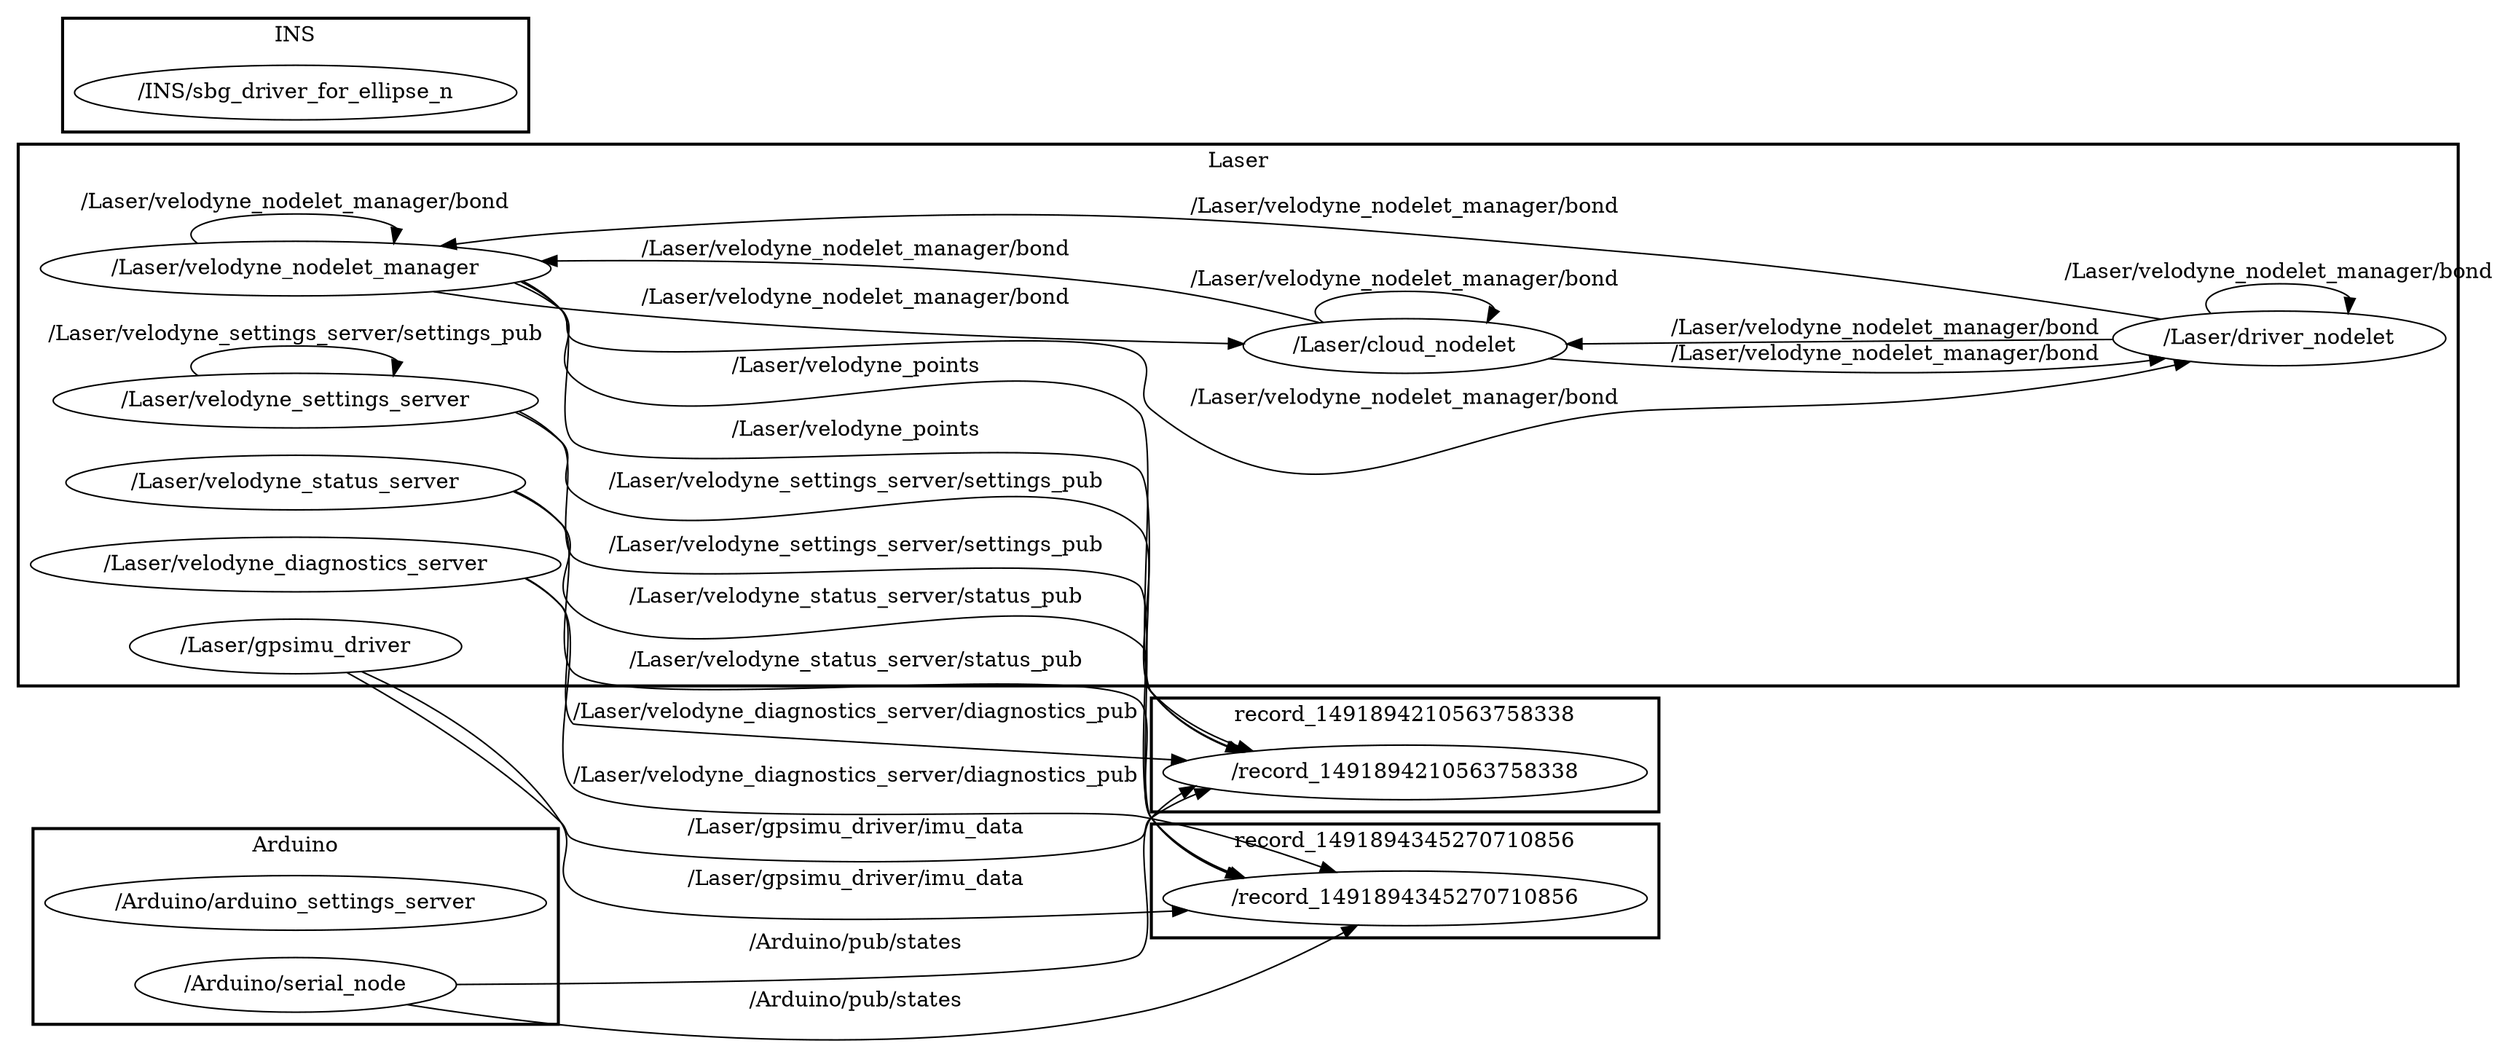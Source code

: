 digraph graphname {
	graph [bb="0,0,1286.2,680.1",
		compound=True,
		rank=same,
		rankdir=LR,
		ranksep=0.2
	];
	node [label="\N"];
	subgraph cluster_Laser {
		graph [bb="8,232.1,1271.1,589.1",
			compound=True,
			label=Laser,
			lheight=0.21,
			lp="639.57,577.6",
			lwidth=0.43,
			rank=same,
			rankdir=LR,
			ranksep=0.2,
			style=bold
		];
		n__Laser_velodyne_nodelet_manager		 [URL=_Laser_velodyne_nodelet_manager,
			height=0.5,
			label="/Laser/velodyne_nodelet_manager",
			pos="153.14,507.1",
			shape=ellipse,
			tooltip="/Laser/velodyne_nodelet_manager",
			width=3.683];
		n__Laser_velodyne_nodelet_manager -> n__Laser_velodyne_nodelet_manager		 [URL=topic_3A_Laser_velodyne_nodelet_manager_bond,
			label="/Laser/velodyne_nodelet_manager/bond",
			lp="153.14,550.6",
			penwidth=1,
			pos="e,203.76,523.77 102.51,523.77 91.263,533.73 108.14,543.1 153.14,543.1 181.97,543.1 199.25,539.25 204.99,533.87"];
		n__Laser_cloud_nodelet		 [URL=_Laser_cloud_nodelet,
			height=0.5,
			label="/Laser/cloud_nodelet",
			pos="723.76,456.1",
			shape=ellipse,
			tooltip="/Laser/cloud_nodelet",
			width=2.3651];
		n__Laser_velodyne_nodelet_manager -> n__Laser_cloud_nodelet		 [URL=topic_3A_Laser_velodyne_nodelet_manager_bond,
			label="/Laser/velodyne_nodelet_manager/bond",
			lp="441.28,487.6",
			penwidth=1,
			pos="e,638.72,457.67 224.97,491.96 248.23,487.49 274.27,483.02 298.28,480.1 411.4,466.37 542.47,460.47 628.69,457.95"];
		n__Laser_driver_nodelet		 [URL=_Laser_driver_nodelet,
			height=0.5,
			label="/Laser/driver_nodelet",
			pos="1176.7,461.1",
			shape=ellipse,
			tooltip="/Laser/driver_nodelet",
			width=2.4012];
		n__Laser_velodyne_nodelet_manager -> n__Laser_driver_nodelet		 [URL=topic_3A_Laser_velodyne_nodelet_manager_bond,
			label="/Laser/velodyne_nodelet_manager/bond",
			lp="723.76,421.6",
			penwidth=1,
			pos="e,1128.1,446.08 261.46,496.7 271.89,492.59 281.75,487.18 290.28,480.1 297.64,473.99 290.44,465.61 298.28,460.1 324.29,441.82 559.82,470.43 584.28,450.1 596.88,439.62 579.49,424.36 592.28,414.1 683.45,340.97 738.5,408.71 855.25,414.1 956.47,418.77 982.6,416.78 1082.3,435.1 1094,437.27 1106.5,440.23 1118.3,443.39"];
		n__Laser_velodyne_settings_server		 [URL=_Laser_velodyne_settings_server,
			height=0.5,
			label="/Laser/velodyne_settings_server",
			pos="153.14,420.1",
			shape=ellipse,
			tooltip="/Laser/velodyne_settings_server",
			width=3.4483];
		n__Laser_velodyne_settings_server -> n__Laser_velodyne_settings_server		 [URL=topic_3A_Laser_velodyne_settings_server_settings_pub,
			label="/Laser/velodyne_settings_server/settings_pub",
			lp="153.14,463.6",
			penwidth=1,
			pos="e,203.76,436.77 102.51,436.77 91.263,446.73 108.14,456.1 153.14,456.1 181.97,456.1 199.25,452.25 204.99,446.87"];
		n__Laser_cloud_nodelet -> n__Laser_velodyne_nodelet_manager		 [URL=topic_3A_Laser_velodyne_nodelet_manager_bond,
			label="/Laser/velodyne_nodelet_manager/bond",
			lp="441.28,518.6",
			penwidth=1,
			pos="e,281.44,511.73 678.78,471.49 651.86,480.15 616.5,490.19 584.28,495.1 487.23,509.89 376.47,512.66 291.66,511.85"];
		n__Laser_cloud_nodelet -> n__Laser_cloud_nodelet		 [URL=topic_3A_Laser_velodyne_nodelet_manager_bond,
			label="/Laser/velodyne_nodelet_manager/bond",
			lp="723.76,499.6",
			penwidth=1,
			pos="e,766.59,472.02 680.94,472.02 669.77,482.25 684.05,492.1 723.76,492.1 750.45,492.1 765.65,487.66 769.36,481.63"];
		n__Laser_cloud_nodelet -> n__Laser_driver_nodelet		 [URL=topic_3A_Laser_velodyne_nodelet_manager_bond,
			label="/Laser/velodyne_nodelet_manager/bond",
			lp="972.75,450.6",
			penwidth=1,
			pos="e,1117.1,448.05 799.22,447.71 871.65,440.89 984.73,433.79 1082.3,443.1 1090.3,443.87 1098.7,445.01 1107,446.34"];
		n__Laser_velodyne_status_server		 [URL=_Laser_velodyne_status_server,
			height=0.5,
			label="/Laser/velodyne_status_server",
			pos="153.14,366.1",
			shape=ellipse,
			tooltip="/Laser/velodyne_status_server",
			width=3.2678];
		n__Laser_gpsimu_driver		 [URL=_Laser_gpsimu_driver,
			height=0.5,
			label="/Laser/gpsimu_driver",
			pos="153.14,258.1",
			shape=ellipse,
			tooltip="/Laser/gpsimu_driver",
			width=2.4192];
		n__Laser_driver_nodelet -> n__Laser_velodyne_nodelet_manager		 [URL=topic_3A_Laser_velodyne_nodelet_manager_bond,
			label="/Laser/velodyne_nodelet_manager/bond",
			lp="723.76,546.6",
			penwidth=1,
			pos="e,231.29,521.72 1115.5,473.87 1051.3,486.9 946.62,506.52 855.25,516.1 608.98,541.92 545.13,549.67 298.28,530.1 279.75,528.63 260.02,526.12 241.28,523.28"];
		n__Laser_driver_nodelet -> n__Laser_cloud_nodelet		 [URL=topic_3A_Laser_velodyne_nodelet_manager_bond,
			label="/Laser/velodyne_nodelet_manager/bond",
			lp="972.75,468.6",
			penwidth=1,
			pos="e,808.99,457.38 1090.2,460.39 1027.4,459.84 940.01,459.02 863.25,458.1 848.99,457.93 833.91,457.73 819.14,457.53"];
		n__Laser_driver_nodelet -> n__Laser_driver_nodelet		 [URL=topic_3A_Laser_velodyne_nodelet_manager_bond,
			label="/Laser/velodyne_nodelet_manager/bond",
			lp="1176.7,504.6",
			penwidth=1,
			pos="e,1212.2,477.77 1141.2,477.77 1133.3,487.73 1145.1,497.1 1176.7,497.1 1196.9,497.1 1209,493.25 1213.1,487.87"];
		n__Laser_velodyne_diagnostics_server		 [URL=_Laser_velodyne_diagnostics_server,
			height=0.5,
			label="/Laser/velodyne_diagnostics_server",
			pos="153.14,312.1",
			shape=ellipse,
			tooltip="/Laser/velodyne_diagnostics_server",
			width=3.8094];
	}
	subgraph cluster_INS {
		graph [bb="26.848,597.1,279.43,672.1",
			compound=True,
			label=INS,
			lheight=0.21,
			lp="153.14,660.6",
			lwidth=0.31,
			rank=same,
			rankdir=LR,
			ranksep=0.2,
			style=bold
		];
		n__INS_sbg_driver_for_ellipse_n		 [URL=_INS_sbg_driver_for_ellipse_n,
			height=0.5,
			label="/INS/sbg_driver_for_ellipse_n",
			pos="153.14,623.1",
			shape=ellipse,
			tooltip="/INS/sbg_driver_for_ellipse_n",
			width=3.2858];
	}
	subgraph cluster_Arduino {
		graph [bb="16.449,9.1023,289.83,138.1",
			compound=True,
			label=Arduino,
			lheight=0.21,
			lp="153.14,126.6",
			lwidth=0.64,
			rank=same,
			rankdir=LR,
			ranksep=0.2,
			style=bold
		];
		n__Arduino_arduino_settings_server		 [URL=_Arduino_arduino_settings_server,
			height=0.5,
			label="/Arduino/arduino_settings_server",
			pos="153.14,89.102",
			shape=ellipse,
			tooltip="/Arduino/arduino_settings_server",
			width=3.5747];
		n__Arduino_serial_node		 [URL=_Arduino_serial_node,
			height=0.5,
			label="/Arduino/serial_node",
			pos="153.14,35.102",
			shape=ellipse,
			tooltip="/Arduino/serial_node",
			width=2.3651];
	}
	subgraph cluster_record_1491894210563758338 {
		graph [bb="592.28,149.1,855.25,224.1",
			compound=True,
			label=record_1491894210563758338,
			lheight=0.21,
			lp="723.76,212.6",
			lwidth=2.36,
			rank=same,
			rankdir=LR,
			ranksep=0.2,
			style=bold
		];
		n__record_1491894210563758338		 [URL=_record_1491894210563758338,
			height=0.5,
			label="/record_1491894210563758338",
			pos="723.76,175.1",
			shape=ellipse,
			tooltip="/record_1491894210563758338",
			width=3.4303];
	}
	subgraph cluster_record_1491894345270710856 {
		graph [bb="592.28,66.102,855.25,141.1",
			compound=True,
			label=record_1491894345270710856,
			lheight=0.21,
			lp="723.76,129.6",
			lwidth=2.36,
			rank=same,
			rankdir=LR,
			ranksep=0.2,
			style=bold
		];
		n__record_1491894345270710856		 [URL=_record_1491894345270710856,
			height=0.5,
			label="/record_1491894345270710856",
			pos="723.76,92.102",
			shape=ellipse,
			tooltip="/record_1491894345270710856",
			width=3.4303];
	}
	n__Laser_velodyne_nodelet_manager -> n__record_1491894210563758338	 [URL=topic_3A_Laser_velodyne_points,
		label="/Laser/velodyne_points",
		lp="441.28,442.6",
		penwidth=1,
		pos="e,648.05,189.35 265.31,497.35 274.57,493.04 283.11,487.41 290.28,480.1 304.5,465.6 283.24,448.76 298.28,435.1 345.47,392.22 540.03,458.01 584.28,412.1 598.48,397.37 580.48,244.83 592.28,228.1 603.56,212.11 620.54,200.93 638.56,193.13"];
	n__Laser_velodyne_nodelet_manager -> n__record_1491894345270710856	 [URL=topic_3A_Laser_velodyne_points,
		label="/Laser/velodyne_points",
		lp="441.28,399.6",
		penwidth=1,
		pos="e,647.61,106.4 266.61,497.66 275.49,493.27 283.59,487.53 290.28,480.1 303.41,465.51 284.2,405.79 298.28,392.1 343.93,347.7 539.88,419.76 584.28,374.1 602.03,355.85 577.69,165.97 592.28,145.1 603.43,129.14 620.27,117.99 638.17,110.19"];
	n__Laser_velodyne_settings_server -> n__record_1491894210563758338	 [URL=topic_3A_Laser_velodyne_settings_server_settings_pub,
		label="/Laser/velodyne_settings_server/settings_pub",
		lp="441.28,366.6",
		penwidth=1,
		pos="e,648.73,189.47 261.9,411.23 272.38,406.85 282.13,400.97 290.28,393.1 301.44,382.32 286.5,369.22 298.28,359.1 346.63,317.54 539.33,381.33 584.28,336.1 601.24,319.03 578.11,247.56 592.28,228.1 603.86,212.2 621.06,201.05 639.19,193.25"];
	n__Laser_velodyne_settings_server -> n__record_1491894345270710856	 [URL=topic_3A_Laser_velodyne_settings_server_settings_pub,
		label="/Laser/velodyne_settings_server/settings_pub",
		lp="441.28,324.6",
		penwidth=1,
		pos="e,648.15,106.42 263.91,411.78 273.82,407.27 282.88,401.2 290.28,393.1 301.73,380.56 286.04,328.88 298.28,317.1 344.17,272.94 539.55,343.46 584.28,298.1 596.23,285.98 582.4,158.97 592.28,145.1 603.63,129.16 620.64,118 638.66,110.2"];
	n__Laser_velodyne_status_server -> n__record_1491894210563758338	 [URL=topic_3A_Laser_velodyne_status_server_status_pub,
		label="/Laser/velodyne_status_server/status_pub",
		lp="441.28,290.6",
		penwidth=1,
		pos="e,653.29,189.95 260.63,358.78 271.75,354.21 281.99,347.85 290.28,339.1 307.57,320.85 279.96,300.32 298.28,283.1 344.73,239.43 535.63,301.33 584.28,260.1 595.46,250.62 582.66,239.17 592.28,228.1 605.85,212.47 624.71,201.39 643.88,193.54"];
	n__Laser_velodyne_status_server -> n__record_1491894345270710856	 [URL=topic_3A_Laser_velodyne_status_server_status_pub,
		label="/Laser/velodyne_status_server/status_pub",
		lp="441.28,248.6",
		penwidth=1,
		pos="e,649.4,106.59 261.81,358.98 272.58,354.34 282.42,347.91 290.28,339.1 304.82,322.79 282.71,256.44 298.28,241.1 343.65,196.4 538.41,266.3 584.28,222.1 596.66,210.17 581.94,158.86 592.28,145.1 604.21,129.21 621.72,118.07 640.06,110.26"];
	n__Laser_gpsimu_driver -> n__record_1491894210563758338	 [URL=topic_3A_Laser_gpsimu_driver_imu_data,
		label="/Laser/gpsimu_driver/imu_data",
		lp="441.28,139.6",
		penwidth=1,
		pos="e,628.76,163.45 177.76,240.74 206.15,219.28 254.41,180.84 290.28,142.1 294.38,137.67 292.89,133.85 298.28,131.1 354.91,102.26 529.31,99.202 584.28,131.1 590.47,134.7 586.52,140.83 592.28,145.1 600.39,151.13 609.52,155.98 619.08,159.87"];
	n__Laser_gpsimu_driver -> n__record_1491894345270710856	 [URL=topic_3A_Laser_gpsimu_driver_imu_data,
		label="/Laser/gpsimu_driver/imu_data",
		lp="441.28,97.602",
		penwidth=1,
		pos="e,612.46,84.248 184.63,241.16 216.57,221.67 265.47,186.57 290.28,142.1 301.67,121.68 280.53,105.33 298.28,90.102 320.93,70.665 484.95,76.633 602.32,83.634"];
	n__Laser_velodyne_diagnostics_server -> n__record_1491894210563758338	 [URL=topic_3A_Laser_velodyne_diagnostics_server_diagnostics_pub,
		label="/Laser/velodyne_diagnostics_server/diagnostics_pub",
		lp="441.28,214.6",
		penwidth=1,
		pos="e,611.36,182.64 267.48,302.09 276,297.79 283.79,292.23 290.28,285.1 302.01,272.22 285.79,219.26 298.28,207.1 301.01,204.44 476.88,191.9 601.36,183.33"];
	n__Laser_velodyne_diagnostics_server -> n__record_1491894345270710856	 [URL=topic_3A_Laser_velodyne_diagnostics_server_diagnostics_pub,
		label="/Laser/velodyne_diagnostics_server/diagnostics_pub",
		lp="441.28,174.6",
		penwidth=1,
		pos="e,687.25,109.36 268.07,302.17 276.4,297.83 283.99,292.25 290.28,285.1 307.63,265.37 279.74,185.74 298.28,167.1 320.74,144.51 553.2,153.13 584.28,146.1 616.56,138.8 651.25,125.26 677.84,113.57"];
	n__Arduino_serial_node -> n__record_1491894210563758338	 [URL=topic_3A_Arduino_pub_states,
		label="/Arduino/pub/states",
		lp="441.28,63.602",
		penwidth=1,
		pos="e,620.1,165.11 237.95,33.203 356.08,31.39 559.92,31.757 584.28,55.102 598.77,68.998 579.09,129.96 592.28,145.1 597.64,151.26 604,156.3 610.97,160.4"];
	n__Arduino_serial_node -> n__record_1491894345270710856	 [URL=topic_3A_Arduino_pub_states,
		label="/Arduino/pub/states",
		lp="441.28,24.602",
		penwidth=1,
		pos="e,698.8,74.273 212.62,22.21 296.41,6.0728 454.77,-15.714 584.28,17.102 623.5,27.041 663.65,50.551 690.55,68.621"];
}
